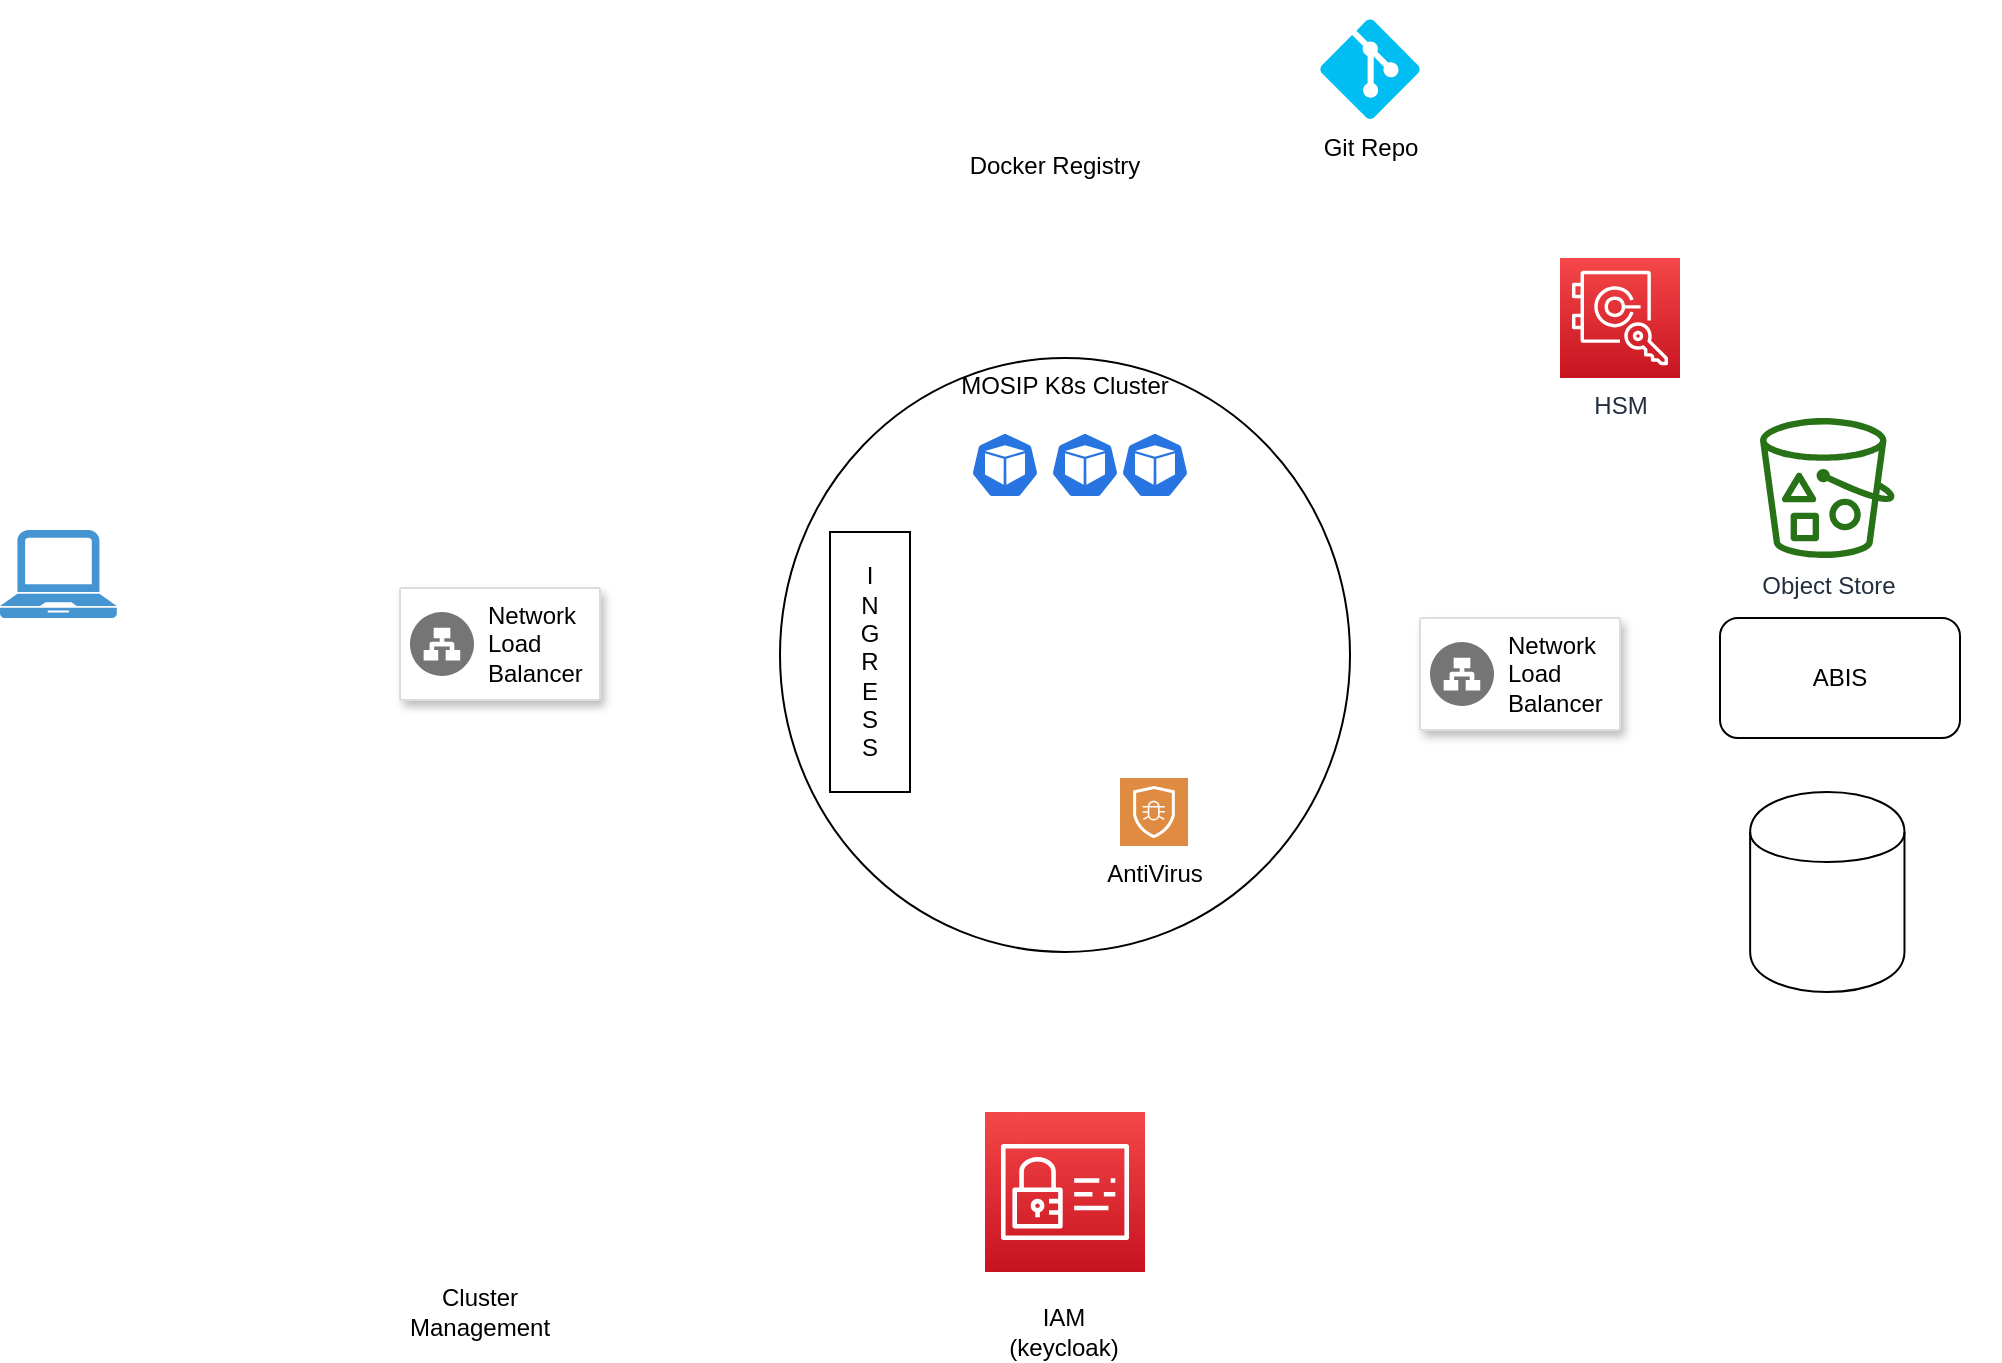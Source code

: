<mxfile version="14.6.1" type="github">
  <diagram id="C6SMAHJB6ap2hFzo_Ulz" name="Page-1">
    <mxGraphModel dx="1135" dy="691" grid="1" gridSize="10" guides="1" tooltips="1" connect="1" arrows="1" fold="1" page="1" pageScale="1" pageWidth="1169" pageHeight="827" math="0" shadow="0">
      <root>
        <mxCell id="0" />
        <mxCell id="1" parent="0" />
        <mxCell id="5ZmH1evjWhEYVLYZDHqn-3" value="" style="strokeColor=#dddddd;shadow=1;strokeWidth=1;rounded=1;absoluteArcSize=1;arcSize=2;" vertex="1" parent="1">
          <mxGeometry x="330" y="325" width="100" height="56" as="geometry" />
        </mxCell>
        <mxCell id="5ZmH1evjWhEYVLYZDHqn-4" value="Network&#xa;Load&#xa;Balancer" style="dashed=0;connectable=0;html=1;fillColor=#757575;strokeColor=none;shape=mxgraph.gcp2.network_load_balancer;part=1;labelPosition=right;verticalLabelPosition=middle;align=left;verticalAlign=middle;spacingLeft=5;fontSize=12;" vertex="1" parent="5ZmH1evjWhEYVLYZDHqn-3">
          <mxGeometry y="0.5" width="32" height="32" relative="1" as="geometry">
            <mxPoint x="5" y="-16" as="offset" />
          </mxGeometry>
        </mxCell>
        <mxCell id="5ZmH1evjWhEYVLYZDHqn-7" value="" style="pointerEvents=1;shadow=0;dashed=0;html=1;strokeColor=none;fillColor=#4495D1;labelPosition=center;verticalLabelPosition=bottom;verticalAlign=top;align=center;outlineConnect=0;shape=mxgraph.veeam.laptop;" vertex="1" parent="1">
          <mxGeometry x="130" y="296" width="58.4" height="44" as="geometry" />
        </mxCell>
        <mxCell id="5ZmH1evjWhEYVLYZDHqn-8" value="" style="strokeColor=#dddddd;shadow=1;strokeWidth=1;rounded=1;absoluteArcSize=1;arcSize=2;" vertex="1" parent="1">
          <mxGeometry x="840" y="340" width="100" height="56" as="geometry" />
        </mxCell>
        <mxCell id="5ZmH1evjWhEYVLYZDHqn-9" value="Network&#xa;Load&#xa;Balancer" style="dashed=0;connectable=0;html=1;fillColor=#757575;strokeColor=none;shape=mxgraph.gcp2.network_load_balancer;part=1;labelPosition=right;verticalLabelPosition=middle;align=left;verticalAlign=middle;spacingLeft=5;fontSize=12;" vertex="1" parent="5ZmH1evjWhEYVLYZDHqn-8">
          <mxGeometry y="0.5" width="32" height="32" relative="1" as="geometry">
            <mxPoint x="5" y="-16" as="offset" />
          </mxGeometry>
        </mxCell>
        <mxCell id="5ZmH1evjWhEYVLYZDHqn-16" value="" style="group" vertex="1" connectable="0" parent="1">
          <mxGeometry x="520" y="180" width="610" height="517" as="geometry" />
        </mxCell>
        <mxCell id="5ZmH1evjWhEYVLYZDHqn-1" value="MOSIP K8s Cluster" style="ellipse;whiteSpace=wrap;html=1;verticalAlign=top;" vertex="1" parent="5ZmH1evjWhEYVLYZDHqn-16">
          <mxGeometry y="30" width="285" height="297" as="geometry" />
        </mxCell>
        <mxCell id="5ZmH1evjWhEYVLYZDHqn-5" value="I&lt;br&gt;N&lt;br&gt;G&lt;br&gt;R&lt;br&gt;E&lt;br&gt;S&lt;br&gt;S&lt;br&gt;" style="rounded=0;whiteSpace=wrap;html=1;" vertex="1" parent="5ZmH1evjWhEYVLYZDHqn-16">
          <mxGeometry x="25" y="117" width="40" height="130" as="geometry" />
        </mxCell>
        <mxCell id="5ZmH1evjWhEYVLYZDHqn-10" value="" style="html=1;dashed=0;whitespace=wrap;fillColor=#2875E2;strokeColor=#ffffff;points=[[0.005,0.63,0],[0.1,0.2,0],[0.9,0.2,0],[0.5,0,0],[0.995,0.63,0],[0.72,0.99,0],[0.5,1,0],[0.28,0.99,0]];shape=mxgraph.kubernetes.icon;prIcon=pod" vertex="1" parent="5ZmH1evjWhEYVLYZDHqn-16">
          <mxGeometry x="95" y="67" width="35" height="33" as="geometry" />
        </mxCell>
        <mxCell id="5ZmH1evjWhEYVLYZDHqn-13" value="" style="shape=image;verticalLabelPosition=bottom;labelBackgroundColor=#ffffff;verticalAlign=top;aspect=fixed;imageAspect=0;image=https://upload.wikimedia.org/wikipedia/commons/thumb/5/54/Apache_ActiveMQ_Logo.svg/1280px-Apache_ActiveMQ_Logo.svg.png;" vertex="1" parent="5ZmH1evjWhEYVLYZDHqn-16">
          <mxGeometry x="195" y="171" width="68.5" height="22" as="geometry" />
        </mxCell>
        <mxCell id="5ZmH1evjWhEYVLYZDHqn-31" value="AntiVirus" style="pointerEvents=1;shadow=0;dashed=0;html=1;strokeColor=none;fillColor=#DF8C42;labelPosition=center;verticalLabelPosition=bottom;verticalAlign=top;align=center;outlineConnect=0;shape=mxgraph.veeam2.antivirus;" vertex="1" parent="5ZmH1evjWhEYVLYZDHqn-16">
          <mxGeometry x="170" y="240" width="34" height="34" as="geometry" />
        </mxCell>
        <mxCell id="5ZmH1evjWhEYVLYZDHqn-37" value="" style="html=1;dashed=0;whitespace=wrap;fillColor=#2875E2;strokeColor=#ffffff;points=[[0.005,0.63,0],[0.1,0.2,0],[0.9,0.2,0],[0.5,0,0],[0.995,0.63,0],[0.72,0.99,0],[0.5,1,0],[0.28,0.99,0]];shape=mxgraph.kubernetes.icon;prIcon=pod" vertex="1" parent="5ZmH1evjWhEYVLYZDHqn-16">
          <mxGeometry x="135" y="67" width="35" height="33" as="geometry" />
        </mxCell>
        <mxCell id="5ZmH1evjWhEYVLYZDHqn-38" value="" style="html=1;dashed=0;whitespace=wrap;fillColor=#2875E2;strokeColor=#ffffff;points=[[0.005,0.63,0],[0.1,0.2,0],[0.9,0.2,0],[0.5,0,0],[0.995,0.63,0],[0.72,0.99,0],[0.5,1,0],[0.28,0.99,0]];shape=mxgraph.kubernetes.icon;prIcon=pod" vertex="1" parent="5ZmH1evjWhEYVLYZDHqn-16">
          <mxGeometry x="170" y="67" width="35" height="33" as="geometry" />
        </mxCell>
        <mxCell id="5ZmH1evjWhEYVLYZDHqn-33" value="Object Store" style="outlineConnect=0;fontColor=#232F3E;gradientColor=none;fillColor=#277116;strokeColor=none;dashed=0;verticalLabelPosition=bottom;verticalAlign=top;align=center;html=1;fontSize=12;fontStyle=0;aspect=fixed;pointerEvents=1;shape=mxgraph.aws4.bucket_with_objects;" vertex="1" parent="5ZmH1evjWhEYVLYZDHqn-16">
          <mxGeometry x="490.0" y="60" width="67.31" height="70" as="geometry" />
        </mxCell>
        <mxCell id="5ZmH1evjWhEYVLYZDHqn-6" value="" style="shape=cylinder;whiteSpace=wrap;html=1;boundedLbl=1;backgroundOutline=1;" vertex="1" parent="5ZmH1evjWhEYVLYZDHqn-16">
          <mxGeometry x="485.07" y="247" width="77.17" height="100" as="geometry" />
        </mxCell>
        <mxCell id="5ZmH1evjWhEYVLYZDHqn-35" value="" style="shape=image;verticalLabelPosition=bottom;labelBackgroundColor=#ffffff;verticalAlign=top;aspect=fixed;imageAspect=0;image=https://blog.knoldus.com/wp-content/uploads/2020/06/postgresql-logo.png;" vertex="1" parent="5ZmH1evjWhEYVLYZDHqn-16">
          <mxGeometry x="495.07" y="287" width="54.71" height="50" as="geometry" />
        </mxCell>
        <mxCell id="5ZmH1evjWhEYVLYZDHqn-14" value="ABIS" style="rounded=1;whiteSpace=wrap;html=1;" vertex="1" parent="5ZmH1evjWhEYVLYZDHqn-16">
          <mxGeometry x="470" y="160" width="120" height="60" as="geometry" />
        </mxCell>
        <mxCell id="5ZmH1evjWhEYVLYZDHqn-36" value="HSM" style="points=[[0,0,0],[0.25,0,0],[0.5,0,0],[0.75,0,0],[1,0,0],[0,1,0],[0.25,1,0],[0.5,1,0],[0.75,1,0],[1,1,0],[0,0.25,0],[0,0.5,0],[0,0.75,0],[1,0.25,0],[1,0.5,0],[1,0.75,0]];outlineConnect=0;fontColor=#232F3E;gradientColor=#F54749;gradientDirection=north;fillColor=#C7131F;strokeColor=#ffffff;dashed=0;verticalLabelPosition=bottom;verticalAlign=top;align=center;html=1;fontSize=12;fontStyle=0;aspect=fixed;shape=mxgraph.aws4.resourceIcon;resIcon=mxgraph.aws4.cloudhsm;" vertex="1" parent="5ZmH1evjWhEYVLYZDHqn-16">
          <mxGeometry x="390" y="-20" width="60" height="60" as="geometry" />
        </mxCell>
        <mxCell id="5ZmH1evjWhEYVLYZDHqn-28" value="" style="group" vertex="1" connectable="0" parent="1">
          <mxGeometry x="622.5" y="587" width="80" height="124.09" as="geometry" />
        </mxCell>
        <mxCell id="5ZmH1evjWhEYVLYZDHqn-17" value="" style="points=[[0,0,0],[0.25,0,0],[0.5,0,0],[0.75,0,0],[1,0,0],[0,1,0],[0.25,1,0],[0.5,1,0],[0.75,1,0],[1,1,0],[0,0.25,0],[0,0.5,0],[0,0.75,0],[1,0.25,0],[1,0.5,0],[1,0.75,0]];outlineConnect=0;fontColor=#232F3E;gradientColor=#F54749;gradientDirection=north;fillColor=#C7131F;strokeColor=#ffffff;dashed=0;verticalLabelPosition=bottom;verticalAlign=top;align=center;html=1;fontSize=12;fontStyle=0;aspect=fixed;shape=mxgraph.aws4.resourceIcon;resIcon=mxgraph.aws4.identity_and_access_management;" vertex="1" parent="5ZmH1evjWhEYVLYZDHqn-28">
          <mxGeometry width="80" height="80" as="geometry" />
        </mxCell>
        <mxCell id="5ZmH1evjWhEYVLYZDHqn-18" value="IAM (keycloak)" style="text;html=1;strokeColor=none;fillColor=none;align=center;verticalAlign=middle;whiteSpace=wrap;rounded=0;" vertex="1" parent="5ZmH1evjWhEYVLYZDHqn-28">
          <mxGeometry x="11.795" y="94.999" width="56.41" height="29.091" as="geometry" />
        </mxCell>
        <mxCell id="5ZmH1evjWhEYVLYZDHqn-29" value="" style="group" vertex="1" connectable="0" parent="1">
          <mxGeometry x="311.06" y="587" width="137.88" height="110" as="geometry" />
        </mxCell>
        <mxCell id="5ZmH1evjWhEYVLYZDHqn-21" value="" style="shape=image;verticalLabelPosition=bottom;labelBackgroundColor=#ffffff;verticalAlign=top;aspect=fixed;imageAspect=0;image=https://rancher.com/img/brand-guidelines/assets/logos/png/color/rancher-logo-stacked-color.png;" vertex="1" parent="5ZmH1evjWhEYVLYZDHqn-29">
          <mxGeometry width="137.88" height="70" as="geometry" />
        </mxCell>
        <mxCell id="5ZmH1evjWhEYVLYZDHqn-26" value="Cluster Management&lt;br&gt;" style="text;html=1;strokeColor=none;fillColor=none;align=center;verticalAlign=middle;whiteSpace=wrap;rounded=0;" vertex="1" parent="5ZmH1evjWhEYVLYZDHqn-29">
          <mxGeometry x="38.94" y="90" width="40" height="20" as="geometry" />
        </mxCell>
        <mxCell id="5ZmH1evjWhEYVLYZDHqn-39" value="Git Repo" style="verticalLabelPosition=bottom;html=1;verticalAlign=top;align=center;strokeColor=none;fillColor=#00BEF2;shape=mxgraph.azure.git_repository;" vertex="1" parent="1">
          <mxGeometry x="790" y="40.5" width="50" height="50" as="geometry" />
        </mxCell>
        <mxCell id="5ZmH1evjWhEYVLYZDHqn-41" value="Docker Registry" style="shape=image;html=1;verticalAlign=top;verticalLabelPosition=bottom;labelBackgroundColor=#ffffff;imageAspect=0;aspect=fixed;image=https://cdn3.iconfinder.com/data/icons/logos-and-brands-adobe/512/97_Docker-128.png" vertex="1" parent="1">
          <mxGeometry x="622.5" y="31" width="69" height="69" as="geometry" />
        </mxCell>
      </root>
    </mxGraphModel>
  </diagram>
</mxfile>
